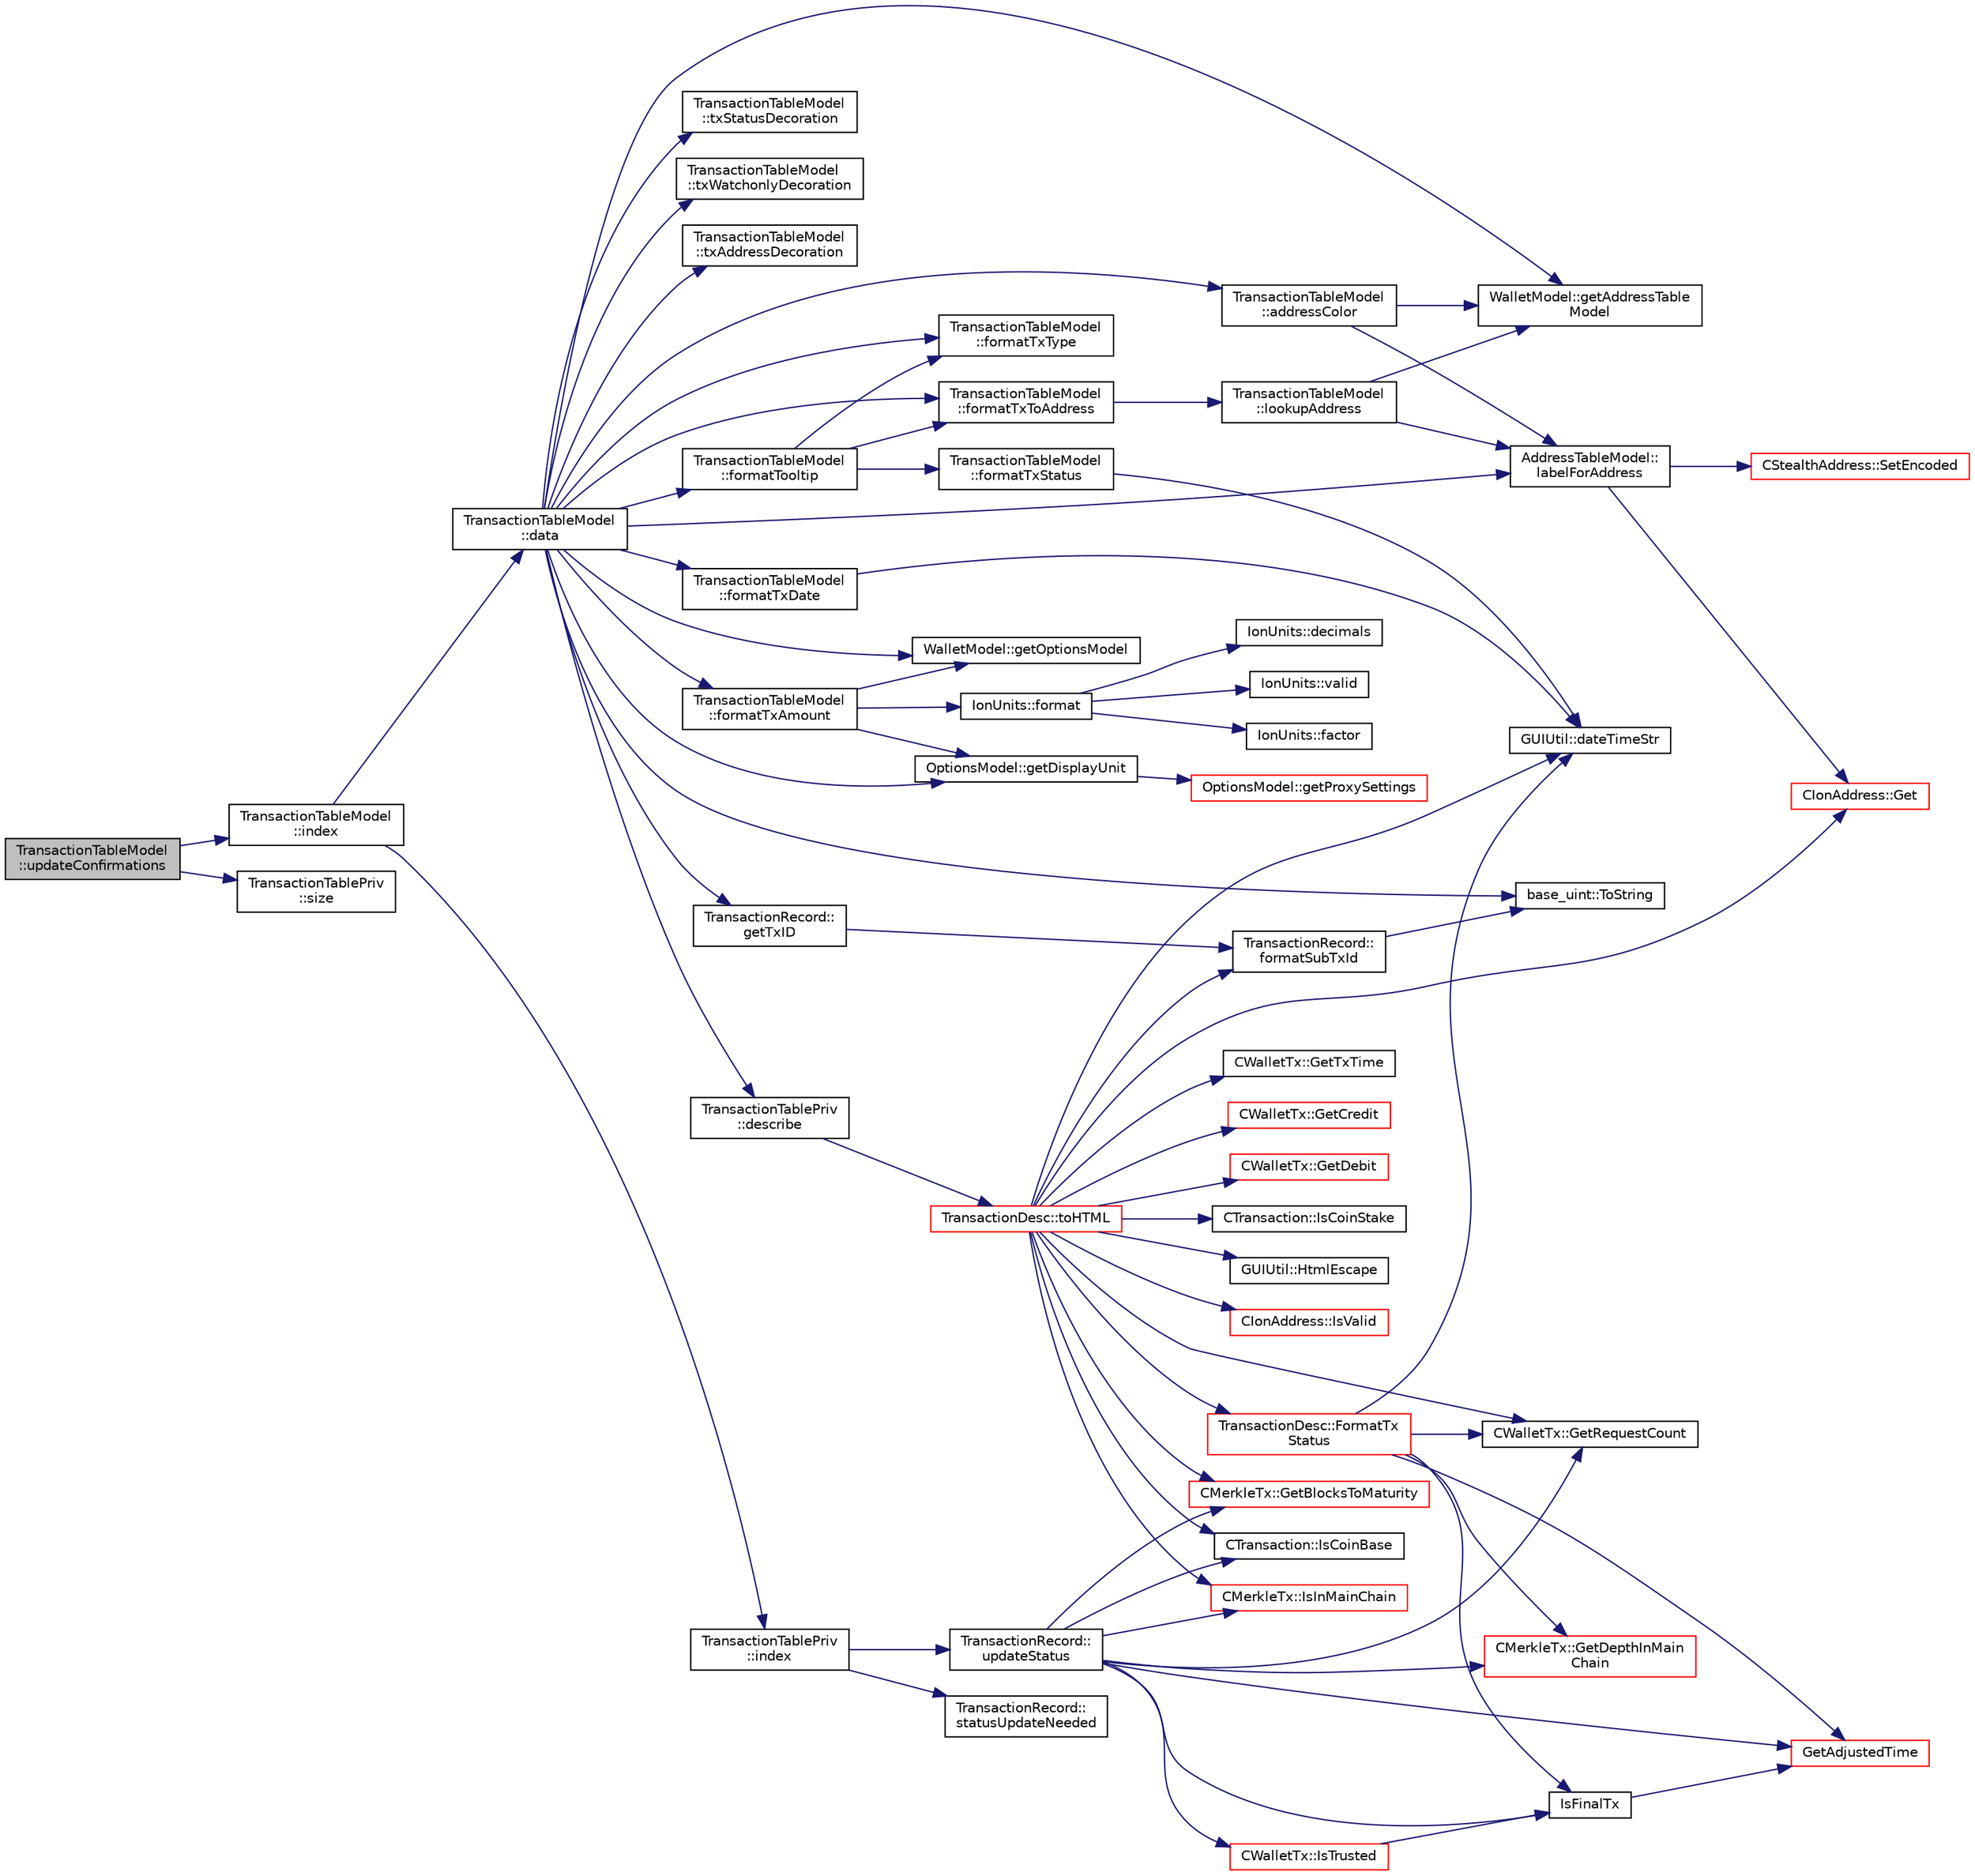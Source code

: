 digraph "TransactionTableModel::updateConfirmations"
{
  edge [fontname="Helvetica",fontsize="10",labelfontname="Helvetica",labelfontsize="10"];
  node [fontname="Helvetica",fontsize="10",shape=record];
  rankdir="LR";
  Node1295 [label="TransactionTableModel\l::updateConfirmations",height=0.2,width=0.4,color="black", fillcolor="grey75", style="filled", fontcolor="black"];
  Node1295 -> Node1296 [color="midnightblue",fontsize="10",style="solid",fontname="Helvetica"];
  Node1296 [label="TransactionTableModel\l::index",height=0.2,width=0.4,color="black", fillcolor="white", style="filled",URL="$d7/dfe/class_transaction_table_model.html#af3a9a49314f80268a77a704f7f028905"];
  Node1296 -> Node1297 [color="midnightblue",fontsize="10",style="solid",fontname="Helvetica"];
  Node1297 [label="TransactionTableModel\l::data",height=0.2,width=0.4,color="black", fillcolor="white", style="filled",URL="$d7/dfe/class_transaction_table_model.html#a02173c31b6014bff182e320217e30e10"];
  Node1297 -> Node1298 [color="midnightblue",fontsize="10",style="solid",fontname="Helvetica"];
  Node1298 [label="TransactionTableModel\l::txStatusDecoration",height=0.2,width=0.4,color="black", fillcolor="white", style="filled",URL="$d7/dfe/class_transaction_table_model.html#a11c11972847aeec2069953eda7abc3b2"];
  Node1297 -> Node1299 [color="midnightblue",fontsize="10",style="solid",fontname="Helvetica"];
  Node1299 [label="TransactionTableModel\l::txWatchonlyDecoration",height=0.2,width=0.4,color="black", fillcolor="white", style="filled",URL="$d7/dfe/class_transaction_table_model.html#a8be4fd0880420a6b45fd0ea4e41454c0"];
  Node1297 -> Node1300 [color="midnightblue",fontsize="10",style="solid",fontname="Helvetica"];
  Node1300 [label="TransactionTableModel\l::txAddressDecoration",height=0.2,width=0.4,color="black", fillcolor="white", style="filled",URL="$d7/dfe/class_transaction_table_model.html#af14920c007e307f892902da061e46072"];
  Node1297 -> Node1301 [color="midnightblue",fontsize="10",style="solid",fontname="Helvetica"];
  Node1301 [label="TransactionTableModel\l::formatTxDate",height=0.2,width=0.4,color="black", fillcolor="white", style="filled",URL="$d7/dfe/class_transaction_table_model.html#af91bbd6b2a712af32988d147e3f311ea"];
  Node1301 -> Node1302 [color="midnightblue",fontsize="10",style="solid",fontname="Helvetica"];
  Node1302 [label="GUIUtil::dateTimeStr",height=0.2,width=0.4,color="black", fillcolor="white", style="filled",URL="$d1/d87/namespace_g_u_i_util.html#aae732a04fea25190081120bf0cc773e8"];
  Node1297 -> Node1303 [color="midnightblue",fontsize="10",style="solid",fontname="Helvetica"];
  Node1303 [label="TransactionTableModel\l::formatTxType",height=0.2,width=0.4,color="black", fillcolor="white", style="filled",URL="$d7/dfe/class_transaction_table_model.html#aefcd45e8b170a459548ddbd308b1ad64"];
  Node1297 -> Node1304 [color="midnightblue",fontsize="10",style="solid",fontname="Helvetica"];
  Node1304 [label="TransactionTableModel\l::formatTxToAddress",height=0.2,width=0.4,color="black", fillcolor="white", style="filled",URL="$d7/dfe/class_transaction_table_model.html#ada92bead83848f3ec231833e5964c27f"];
  Node1304 -> Node1305 [color="midnightblue",fontsize="10",style="solid",fontname="Helvetica"];
  Node1305 [label="TransactionTableModel\l::lookupAddress",height=0.2,width=0.4,color="black", fillcolor="white", style="filled",URL="$d7/dfe/class_transaction_table_model.html#af13204a63b9901c0d9aeb9f43f915001"];
  Node1305 -> Node1306 [color="midnightblue",fontsize="10",style="solid",fontname="Helvetica"];
  Node1306 [label="WalletModel::getAddressTable\lModel",height=0.2,width=0.4,color="black", fillcolor="white", style="filled",URL="$d4/d27/class_wallet_model.html#a89ed202e2dbc04aaa70d72872b95b351"];
  Node1305 -> Node1307 [color="midnightblue",fontsize="10",style="solid",fontname="Helvetica"];
  Node1307 [label="AddressTableModel::\llabelForAddress",height=0.2,width=0.4,color="black", fillcolor="white", style="filled",URL="$d9/ded/class_address_table_model.html#afcdbfc17ac480f5a57382cbcf096ccb3"];
  Node1307 -> Node1308 [color="midnightblue",fontsize="10",style="solid",fontname="Helvetica"];
  Node1308 [label="CStealthAddress::SetEncoded",height=0.2,width=0.4,color="red", fillcolor="white", style="filled",URL="$d6/d37/class_c_stealth_address.html#aa3f4655dced125bf698c208b6e7ac4b8"];
  Node1307 -> Node1315 [color="midnightblue",fontsize="10",style="solid",fontname="Helvetica"];
  Node1315 [label="CIonAddress::Get",height=0.2,width=0.4,color="red", fillcolor="white", style="filled",URL="$d1/de4/class_c_ion_address.html#aa70f9899f0a3cf37e4a87483db5cf99d"];
  Node1297 -> Node1317 [color="midnightblue",fontsize="10",style="solid",fontname="Helvetica"];
  Node1317 [label="TransactionTableModel\l::formatTxAmount",height=0.2,width=0.4,color="black", fillcolor="white", style="filled",URL="$d7/dfe/class_transaction_table_model.html#a6a3a35bfb8d6ca2a3615bcbc247f0228"];
  Node1317 -> Node1318 [color="midnightblue",fontsize="10",style="solid",fontname="Helvetica"];
  Node1318 [label="IonUnits::format",height=0.2,width=0.4,color="black", fillcolor="white", style="filled",URL="$d7/dab/class_ion_units.html#a7cf8cdbd0a24c418ae91b511fac5bee4",tooltip="Format as string. "];
  Node1318 -> Node1319 [color="midnightblue",fontsize="10",style="solid",fontname="Helvetica"];
  Node1319 [label="IonUnits::valid",height=0.2,width=0.4,color="black", fillcolor="white", style="filled",URL="$d7/dab/class_ion_units.html#a23c5b1306ed473dbb2375a6675a2ce13",tooltip="Is unit ID valid? "];
  Node1318 -> Node1320 [color="midnightblue",fontsize="10",style="solid",fontname="Helvetica"];
  Node1320 [label="IonUnits::factor",height=0.2,width=0.4,color="black", fillcolor="white", style="filled",URL="$d7/dab/class_ion_units.html#a210814a200496caf63083ed4abd1bd24",tooltip="Number of Satoshis (1e-8) per unit. "];
  Node1318 -> Node1321 [color="midnightblue",fontsize="10",style="solid",fontname="Helvetica"];
  Node1321 [label="IonUnits::decimals",height=0.2,width=0.4,color="black", fillcolor="white", style="filled",URL="$d7/dab/class_ion_units.html#a5e9c7a5b666b858c171760273c51c9d7",tooltip="Number of decimals left. "];
  Node1317 -> Node1322 [color="midnightblue",fontsize="10",style="solid",fontname="Helvetica"];
  Node1322 [label="WalletModel::getOptionsModel",height=0.2,width=0.4,color="black", fillcolor="white", style="filled",URL="$d4/d27/class_wallet_model.html#a96d53e56b3f8f07537ea2523f7a7d300"];
  Node1317 -> Node1323 [color="midnightblue",fontsize="10",style="solid",fontname="Helvetica"];
  Node1323 [label="OptionsModel::getDisplayUnit",height=0.2,width=0.4,color="black", fillcolor="white", style="filled",URL="$da/d1f/class_options_model.html#a3b6e4d4ef42be3aaba315b8cd14f468e"];
  Node1323 -> Node1324 [color="midnightblue",fontsize="10",style="solid",fontname="Helvetica"];
  Node1324 [label="OptionsModel::getProxySettings",height=0.2,width=0.4,color="red", fillcolor="white", style="filled",URL="$da/d1f/class_options_model.html#a0fa582a801df3753c2c50840c40bb350"];
  Node1297 -> Node1326 [color="midnightblue",fontsize="10",style="solid",fontname="Helvetica"];
  Node1326 [label="TransactionTableModel\l::formatTooltip",height=0.2,width=0.4,color="black", fillcolor="white", style="filled",URL="$d7/dfe/class_transaction_table_model.html#a535a0f50a4404a73194e02c3c09e13c0"];
  Node1326 -> Node1327 [color="midnightblue",fontsize="10",style="solid",fontname="Helvetica"];
  Node1327 [label="TransactionTableModel\l::formatTxStatus",height=0.2,width=0.4,color="black", fillcolor="white", style="filled",URL="$d7/dfe/class_transaction_table_model.html#a93d4d3f64ccd25cd409bb4811a9102e5"];
  Node1327 -> Node1302 [color="midnightblue",fontsize="10",style="solid",fontname="Helvetica"];
  Node1326 -> Node1303 [color="midnightblue",fontsize="10",style="solid",fontname="Helvetica"];
  Node1326 -> Node1304 [color="midnightblue",fontsize="10",style="solid",fontname="Helvetica"];
  Node1297 -> Node1328 [color="midnightblue",fontsize="10",style="solid",fontname="Helvetica"];
  Node1328 [label="TransactionTableModel\l::addressColor",height=0.2,width=0.4,color="black", fillcolor="white", style="filled",URL="$d7/dfe/class_transaction_table_model.html#a4350aca09ceca354956d9a00514c627a"];
  Node1328 -> Node1306 [color="midnightblue",fontsize="10",style="solid",fontname="Helvetica"];
  Node1328 -> Node1307 [color="midnightblue",fontsize="10",style="solid",fontname="Helvetica"];
  Node1297 -> Node1329 [color="midnightblue",fontsize="10",style="solid",fontname="Helvetica"];
  Node1329 [label="TransactionTablePriv\l::describe",height=0.2,width=0.4,color="black", fillcolor="white", style="filled",URL="$d2/ddb/class_transaction_table_priv.html#ab08d44e16bf6dd95b5b83959b3013780"];
  Node1329 -> Node1330 [color="midnightblue",fontsize="10",style="solid",fontname="Helvetica"];
  Node1330 [label="TransactionDesc::toHTML",height=0.2,width=0.4,color="red", fillcolor="white", style="filled",URL="$d4/da9/class_transaction_desc.html#ab7c9dbb2048aae121dd9d75df86e64f4"];
  Node1330 -> Node1331 [color="midnightblue",fontsize="10",style="solid",fontname="Helvetica"];
  Node1331 [label="CWalletTx::GetTxTime",height=0.2,width=0.4,color="black", fillcolor="white", style="filled",URL="$d6/d53/class_c_wallet_tx.html#ab94368cf0553687d8f1fec5d2aaa1457"];
  Node1330 -> Node1332 [color="midnightblue",fontsize="10",style="solid",fontname="Helvetica"];
  Node1332 [label="CWalletTx::GetCredit",height=0.2,width=0.4,color="red", fillcolor="white", style="filled",URL="$d6/d53/class_c_wallet_tx.html#a176e9ecbafbee27d604acbab9804885d"];
  Node1330 -> Node1337 [color="midnightblue",fontsize="10",style="solid",fontname="Helvetica"];
  Node1337 [label="CWalletTx::GetDebit",height=0.2,width=0.4,color="red", fillcolor="white", style="filled",URL="$d6/d53/class_c_wallet_tx.html#a7757c17a323e5f6f75c92acb398d3568"];
  Node1330 -> Node1339 [color="midnightblue",fontsize="10",style="solid",fontname="Helvetica"];
  Node1339 [label="TransactionDesc::FormatTx\lStatus",height=0.2,width=0.4,color="red", fillcolor="white", style="filled",URL="$d4/da9/class_transaction_desc.html#afcd4db6bf3a341cafe06a57ec31b7531"];
  Node1339 -> Node1340 [color="midnightblue",fontsize="10",style="solid",fontname="Helvetica"];
  Node1340 [label="IsFinalTx",height=0.2,width=0.4,color="black", fillcolor="white", style="filled",URL="$df/d0a/main_8cpp.html#adc332cd7ac94e639bb4239618341be19"];
  Node1340 -> Node1341 [color="midnightblue",fontsize="10",style="solid",fontname="Helvetica"];
  Node1341 [label="GetAdjustedTime",height=0.2,width=0.4,color="red", fillcolor="white", style="filled",URL="$df/d2d/util_8cpp.html#a09f81b9c7650f898cf3cf305b87547e6"];
  Node1339 -> Node1302 [color="midnightblue",fontsize="10",style="solid",fontname="Helvetica"];
  Node1339 -> Node1346 [color="midnightblue",fontsize="10",style="solid",fontname="Helvetica"];
  Node1346 [label="CMerkleTx::GetDepthInMain\lChain",height=0.2,width=0.4,color="red", fillcolor="white", style="filled",URL="$d1/dff/class_c_merkle_tx.html#a887a9f1a0b7fc64b43e42cec76b38ef9"];
  Node1339 -> Node1341 [color="midnightblue",fontsize="10",style="solid",fontname="Helvetica"];
  Node1339 -> Node1349 [color="midnightblue",fontsize="10",style="solid",fontname="Helvetica"];
  Node1349 [label="CWalletTx::GetRequestCount",height=0.2,width=0.4,color="black", fillcolor="white", style="filled",URL="$d6/d53/class_c_wallet_tx.html#afd3ca5b54d33038a06189f3f27a97910"];
  Node1330 -> Node1349 [color="midnightblue",fontsize="10",style="solid",fontname="Helvetica"];
  Node1330 -> Node1302 [color="midnightblue",fontsize="10",style="solid",fontname="Helvetica"];
  Node1330 -> Node1351 [color="midnightblue",fontsize="10",style="solid",fontname="Helvetica"];
  Node1351 [label="CTransaction::IsCoinBase",height=0.2,width=0.4,color="black", fillcolor="white", style="filled",URL="$df/d43/class_c_transaction.html#a96256e8ac1bf79ad9c057e48c41132dd"];
  Node1330 -> Node1352 [color="midnightblue",fontsize="10",style="solid",fontname="Helvetica"];
  Node1352 [label="CTransaction::IsCoinStake",height=0.2,width=0.4,color="black", fillcolor="white", style="filled",URL="$df/d43/class_c_transaction.html#ace4278a41a296d40dcf5fb2b9cf007ec"];
  Node1330 -> Node1353 [color="midnightblue",fontsize="10",style="solid",fontname="Helvetica"];
  Node1353 [label="GUIUtil::HtmlEscape",height=0.2,width=0.4,color="black", fillcolor="white", style="filled",URL="$d1/d87/namespace_g_u_i_util.html#a2d4b7f2c11ebc4b97af10bc20d19b1b2"];
  Node1330 -> Node1354 [color="midnightblue",fontsize="10",style="solid",fontname="Helvetica"];
  Node1354 [label="CIonAddress::IsValid",height=0.2,width=0.4,color="red", fillcolor="white", style="filled",URL="$d1/de4/class_c_ion_address.html#a93cb71370b938e7fad4a74c4b5775da6"];
  Node1330 -> Node1315 [color="midnightblue",fontsize="10",style="solid",fontname="Helvetica"];
  Node1330 -> Node1356 [color="midnightblue",fontsize="10",style="solid",fontname="Helvetica"];
  Node1356 [label="CMerkleTx::IsInMainChain",height=0.2,width=0.4,color="red", fillcolor="white", style="filled",URL="$d1/dff/class_c_merkle_tx.html#ad4b3623fabf1924dba2a7694e3418e1e"];
  Node1330 -> Node1485 [color="midnightblue",fontsize="10",style="solid",fontname="Helvetica"];
  Node1485 [label="CMerkleTx::GetBlocksToMaturity",height=0.2,width=0.4,color="red", fillcolor="white", style="filled",URL="$d1/dff/class_c_merkle_tx.html#a69ebd437f7b44169659c3527fe73b6ab"];
  Node1330 -> Node1492 [color="midnightblue",fontsize="10",style="solid",fontname="Helvetica"];
  Node1492 [label="TransactionRecord::\lformatSubTxId",height=0.2,width=0.4,color="black", fillcolor="white", style="filled",URL="$d1/da7/class_transaction_record.html#a7664c0127a66cdc42d3d56d6a85a5f1e",tooltip="Format subtransaction id. "];
  Node1492 -> Node1395 [color="midnightblue",fontsize="10",style="solid",fontname="Helvetica"];
  Node1395 [label="base_uint::ToString",height=0.2,width=0.4,color="black", fillcolor="white", style="filled",URL="$da/df7/classbase__uint.html#acccba4d9d51a0c36261718ca0cbb293b"];
  Node1297 -> Node1322 [color="midnightblue",fontsize="10",style="solid",fontname="Helvetica"];
  Node1297 -> Node1323 [color="midnightblue",fontsize="10",style="solid",fontname="Helvetica"];
  Node1297 -> Node1306 [color="midnightblue",fontsize="10",style="solid",fontname="Helvetica"];
  Node1297 -> Node1307 [color="midnightblue",fontsize="10",style="solid",fontname="Helvetica"];
  Node1297 -> Node1493 [color="midnightblue",fontsize="10",style="solid",fontname="Helvetica"];
  Node1493 [label="TransactionRecord::\lgetTxID",height=0.2,width=0.4,color="black", fillcolor="white", style="filled",URL="$d1/da7/class_transaction_record.html#a838d881f68f967b751e7f7707bccfffa",tooltip="Return the unique identifier for this transaction (part) "];
  Node1493 -> Node1492 [color="midnightblue",fontsize="10",style="solid",fontname="Helvetica"];
  Node1297 -> Node1395 [color="midnightblue",fontsize="10",style="solid",fontname="Helvetica"];
  Node1296 -> Node1494 [color="midnightblue",fontsize="10",style="solid",fontname="Helvetica"];
  Node1494 [label="TransactionTablePriv\l::index",height=0.2,width=0.4,color="black", fillcolor="white", style="filled",URL="$d2/ddb/class_transaction_table_priv.html#ac692aa6aa7820e80accc971c70e0fae5"];
  Node1494 -> Node1495 [color="midnightblue",fontsize="10",style="solid",fontname="Helvetica"];
  Node1495 [label="TransactionRecord::\lstatusUpdateNeeded",height=0.2,width=0.4,color="black", fillcolor="white", style="filled",URL="$d1/da7/class_transaction_record.html#aaca6757b7b300151694021be6af18d11",tooltip="Return whether a status update is needed. "];
  Node1494 -> Node1496 [color="midnightblue",fontsize="10",style="solid",fontname="Helvetica"];
  Node1496 [label="TransactionRecord::\lupdateStatus",height=0.2,width=0.4,color="black", fillcolor="white", style="filled",URL="$d1/da7/class_transaction_record.html#a9b643dd885a790ae511705a1446556be",tooltip="Update status from core wallet tx. "];
  Node1496 -> Node1351 [color="midnightblue",fontsize="10",style="solid",fontname="Helvetica"];
  Node1496 -> Node1497 [color="midnightblue",fontsize="10",style="solid",fontname="Helvetica"];
  Node1497 [label="CWalletTx::IsTrusted",height=0.2,width=0.4,color="red", fillcolor="white", style="filled",URL="$d6/d53/class_c_wallet_tx.html#a71efb0d5b5def8ae00a1d74b8741bfcb"];
  Node1497 -> Node1340 [color="midnightblue",fontsize="10",style="solid",fontname="Helvetica"];
  Node1496 -> Node1485 [color="midnightblue",fontsize="10",style="solid",fontname="Helvetica"];
  Node1496 -> Node1346 [color="midnightblue",fontsize="10",style="solid",fontname="Helvetica"];
  Node1496 -> Node1340 [color="midnightblue",fontsize="10",style="solid",fontname="Helvetica"];
  Node1496 -> Node1356 [color="midnightblue",fontsize="10",style="solid",fontname="Helvetica"];
  Node1496 -> Node1341 [color="midnightblue",fontsize="10",style="solid",fontname="Helvetica"];
  Node1496 -> Node1349 [color="midnightblue",fontsize="10",style="solid",fontname="Helvetica"];
  Node1295 -> Node1499 [color="midnightblue",fontsize="10",style="solid",fontname="Helvetica"];
  Node1499 [label="TransactionTablePriv\l::size",height=0.2,width=0.4,color="black", fillcolor="white", style="filled",URL="$d2/ddb/class_transaction_table_priv.html#acc5c85ae550eca3a35b7b4d68d0994bf"];
}
